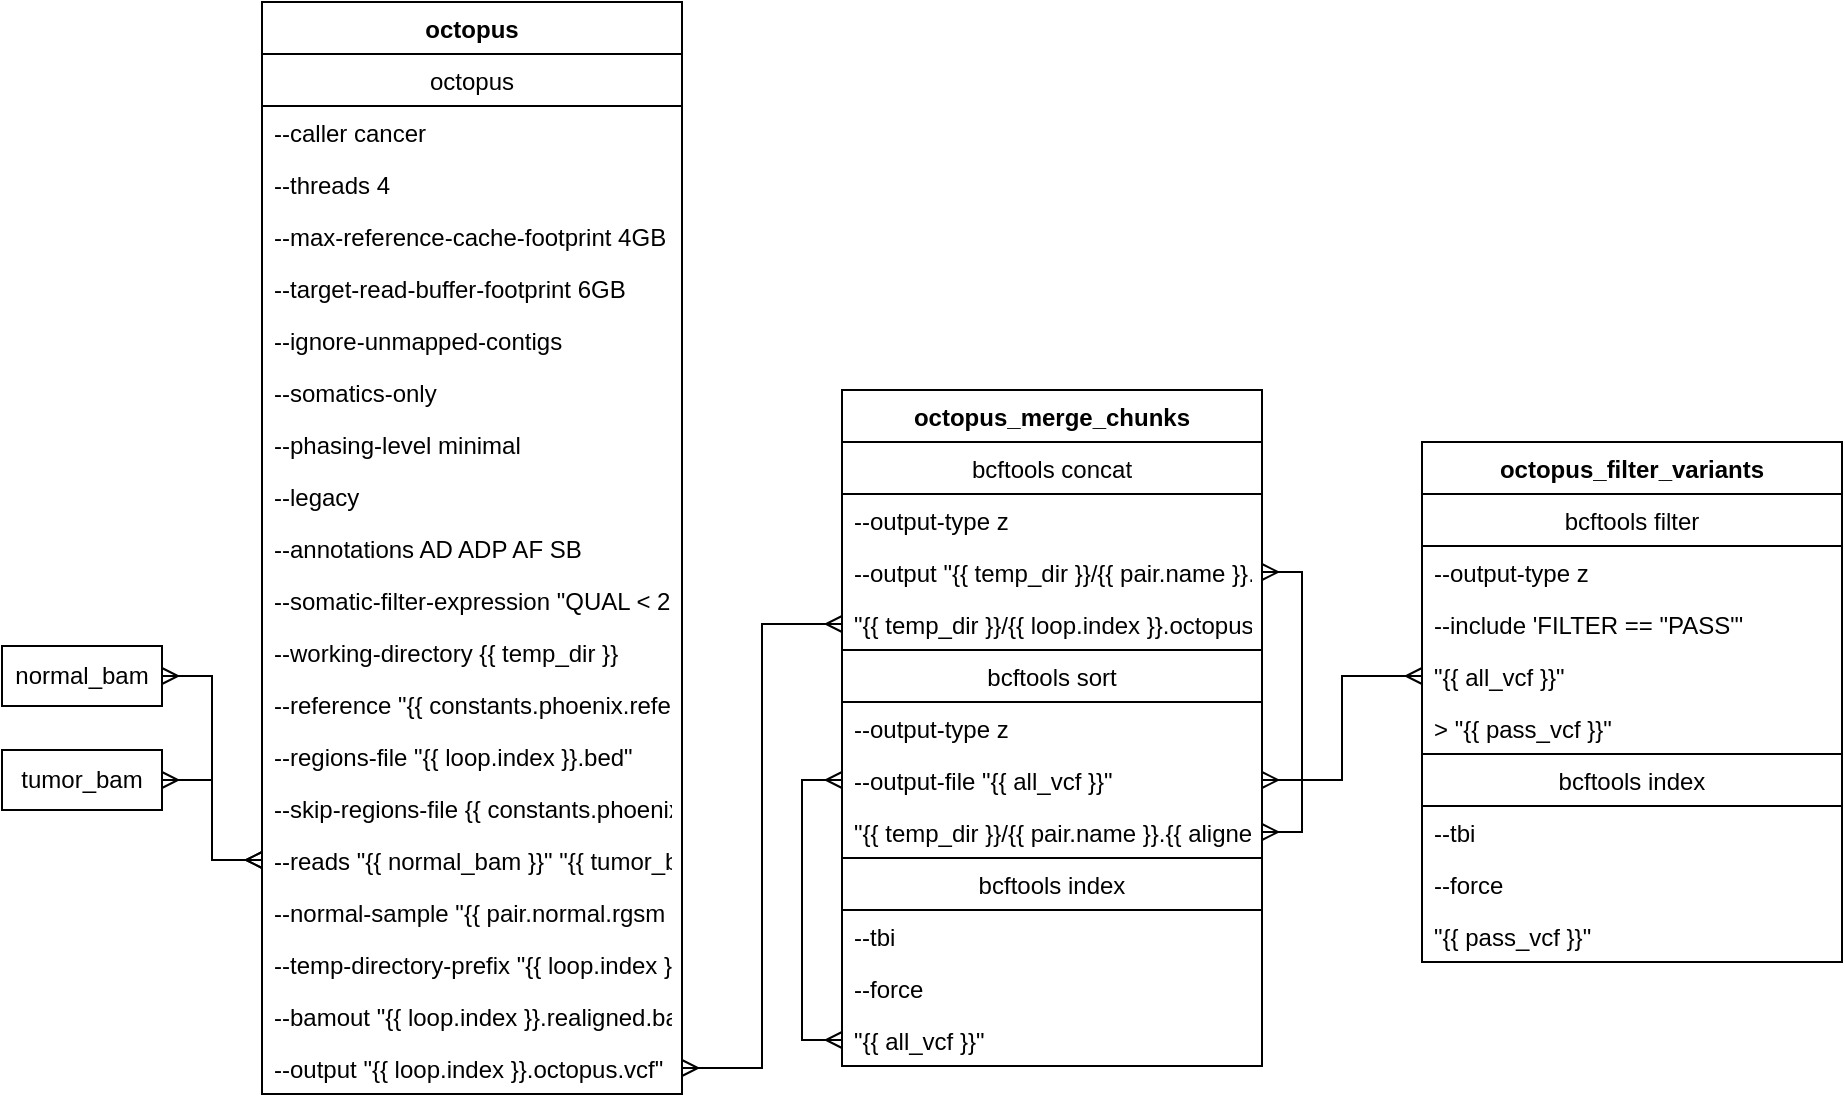 <mxfile version="15.2.9" type="github">
  <diagram id="xRnur_EDUO22pD7-YR2M" name="Page-1">
    <mxGraphModel dx="1240" dy="976" grid="1" gridSize="10" guides="1" tooltips="1" connect="1" arrows="1" fold="1" page="1" pageScale="1" pageWidth="1600" pageHeight="900" math="0" shadow="0">
      <root>
        <mxCell id="0" />
        <mxCell id="1" parent="0" />
        <mxCell id="yHdRcdkT7Z2g40atPfmT-1" style="edgeStyle=orthogonalEdgeStyle;rounded=0;orthogonalLoop=1;jettySize=auto;html=1;exitX=1;exitY=0.5;exitDx=0;exitDy=0;entryX=0;entryY=0.5;entryDx=0;entryDy=0;startArrow=ERmany;startFill=0;endArrow=ERmany;endFill=0;" parent="1" source="yHdRcdkT7Z2g40atPfmT-2" target="yHdRcdkT7Z2g40atPfmT-21" edge="1">
          <mxGeometry relative="1" as="geometry" />
        </mxCell>
        <mxCell id="yHdRcdkT7Z2g40atPfmT-2" value="normal_bam" style="whiteSpace=wrap;html=1;" parent="1" vertex="1">
          <mxGeometry x="140" y="472" width="80" height="30" as="geometry" />
        </mxCell>
        <mxCell id="yHdRcdkT7Z2g40atPfmT-3" style="edgeStyle=orthogonalEdgeStyle;rounded=0;orthogonalLoop=1;jettySize=auto;html=1;exitX=1;exitY=0.5;exitDx=0;exitDy=0;entryX=0;entryY=0.5;entryDx=0;entryDy=0;startArrow=ERmany;startFill=0;endArrow=ERmany;endFill=0;" parent="1" source="yHdRcdkT7Z2g40atPfmT-4" target="yHdRcdkT7Z2g40atPfmT-21" edge="1">
          <mxGeometry relative="1" as="geometry" />
        </mxCell>
        <mxCell id="yHdRcdkT7Z2g40atPfmT-4" value="tumor_bam" style="whiteSpace=wrap;html=1;" parent="1" vertex="1">
          <mxGeometry x="140" y="524" width="80" height="30" as="geometry" />
        </mxCell>
        <mxCell id="yHdRcdkT7Z2g40atPfmT-5" value="octopus" style="swimlane;fontStyle=1;childLayout=stackLayout;horizontal=1;startSize=26;fillColor=none;horizontalStack=0;resizeParent=1;resizeParentMax=0;resizeLast=0;collapsible=1;marginBottom=0;direction=east;" parent="1" vertex="1">
          <mxGeometry x="270" y="150" width="210" height="546" as="geometry">
            <mxRectangle x="270" y="344" width="90" height="26" as="alternateBounds" />
          </mxGeometry>
        </mxCell>
        <mxCell id="yHdRcdkT7Z2g40atPfmT-6" value="octopus" style="swimlane;fontStyle=0;childLayout=stackLayout;horizontal=1;startSize=26;fillColor=none;horizontalStack=0;resizeParent=1;resizeParentMax=0;resizeLast=0;collapsible=1;marginBottom=0;" parent="yHdRcdkT7Z2g40atPfmT-5" vertex="1">
          <mxGeometry y="26" width="210" height="520" as="geometry" />
        </mxCell>
        <mxCell id="yHdRcdkT7Z2g40atPfmT-7" value="--caller cancer" style="text;strokeColor=none;fillColor=none;align=left;verticalAlign=top;spacingLeft=4;spacingRight=4;overflow=hidden;rotatable=0;points=[[0,0.5],[1,0.5]];portConstraint=eastwest;" parent="yHdRcdkT7Z2g40atPfmT-6" vertex="1">
          <mxGeometry y="26" width="210" height="26" as="geometry" />
        </mxCell>
        <mxCell id="yHdRcdkT7Z2g40atPfmT-8" value="--threads 4" style="text;strokeColor=none;fillColor=none;align=left;verticalAlign=top;spacingLeft=4;spacingRight=4;overflow=hidden;rotatable=0;points=[[0,0.5],[1,0.5]];portConstraint=eastwest;" parent="yHdRcdkT7Z2g40atPfmT-6" vertex="1">
          <mxGeometry y="52" width="210" height="26" as="geometry" />
        </mxCell>
        <mxCell id="yHdRcdkT7Z2g40atPfmT-9" value="--max-reference-cache-footprint 4GB" style="text;strokeColor=none;fillColor=none;align=left;verticalAlign=top;spacingLeft=4;spacingRight=4;overflow=hidden;rotatable=0;points=[[0,0.5],[1,0.5]];portConstraint=eastwest;" parent="yHdRcdkT7Z2g40atPfmT-6" vertex="1">
          <mxGeometry y="78" width="210" height="26" as="geometry" />
        </mxCell>
        <mxCell id="yHdRcdkT7Z2g40atPfmT-10" value="--target-read-buffer-footprint 6GB" style="text;strokeColor=none;fillColor=none;align=left;verticalAlign=top;spacingLeft=4;spacingRight=4;overflow=hidden;rotatable=0;points=[[0,0.5],[1,0.5]];portConstraint=eastwest;" parent="yHdRcdkT7Z2g40atPfmT-6" vertex="1">
          <mxGeometry y="104" width="210" height="26" as="geometry" />
        </mxCell>
        <mxCell id="yHdRcdkT7Z2g40atPfmT-11" value="--ignore-unmapped-contigs" style="text;strokeColor=none;fillColor=none;align=left;verticalAlign=top;spacingLeft=4;spacingRight=4;overflow=hidden;rotatable=0;points=[[0,0.5],[1,0.5]];portConstraint=eastwest;" parent="yHdRcdkT7Z2g40atPfmT-6" vertex="1">
          <mxGeometry y="130" width="210" height="26" as="geometry" />
        </mxCell>
        <mxCell id="yHdRcdkT7Z2g40atPfmT-12" value="--somatics-only" style="text;strokeColor=none;fillColor=none;align=left;verticalAlign=top;spacingLeft=4;spacingRight=4;overflow=hidden;rotatable=0;points=[[0,0.5],[1,0.5]];portConstraint=eastwest;" parent="yHdRcdkT7Z2g40atPfmT-6" vertex="1">
          <mxGeometry y="156" width="210" height="26" as="geometry" />
        </mxCell>
        <mxCell id="yHdRcdkT7Z2g40atPfmT-13" value="--phasing-level minimal" style="text;strokeColor=none;fillColor=none;align=left;verticalAlign=top;spacingLeft=4;spacingRight=4;overflow=hidden;rotatable=0;points=[[0,0.5],[1,0.5]];portConstraint=eastwest;" parent="yHdRcdkT7Z2g40atPfmT-6" vertex="1">
          <mxGeometry y="182" width="210" height="26" as="geometry" />
        </mxCell>
        <mxCell id="yHdRcdkT7Z2g40atPfmT-14" value="--legacy" style="text;strokeColor=none;fillColor=none;align=left;verticalAlign=top;spacingLeft=4;spacingRight=4;overflow=hidden;rotatable=0;points=[[0,0.5],[1,0.5]];portConstraint=eastwest;" parent="yHdRcdkT7Z2g40atPfmT-6" vertex="1">
          <mxGeometry y="208" width="210" height="26" as="geometry" />
        </mxCell>
        <mxCell id="yHdRcdkT7Z2g40atPfmT-15" value="--annotations AD ADP AF SB" style="text;strokeColor=none;fillColor=none;align=left;verticalAlign=top;spacingLeft=4;spacingRight=4;overflow=hidden;rotatable=0;points=[[0,0.5],[1,0.5]];portConstraint=eastwest;" parent="yHdRcdkT7Z2g40atPfmT-6" vertex="1">
          <mxGeometry y="234" width="210" height="26" as="geometry" />
        </mxCell>
        <mxCell id="yHdRcdkT7Z2g40atPfmT-16" value="--somatic-filter-expression &quot;QUAL &lt; 2 | GQ &lt; 20 | MQ &lt; 30 | SMQ &lt; 40 | SD &gt; 0.9 | BQ &lt; 20 | DP &lt; 3 | MF &gt; 0.2 | NC &gt; 5 | FRF &gt; 0.5 | AD &lt; -1 | AF &lt; -1 | ADP &gt; 100000000 | SB &lt; -1 &quot;" style="text;strokeColor=none;fillColor=none;align=left;verticalAlign=top;spacingLeft=4;spacingRight=4;overflow=hidden;rotatable=0;points=[[0,0.5],[1,0.5]];portConstraint=eastwest;" parent="yHdRcdkT7Z2g40atPfmT-6" vertex="1">
          <mxGeometry y="260" width="210" height="26" as="geometry" />
        </mxCell>
        <mxCell id="yHdRcdkT7Z2g40atPfmT-17" value="--working-directory {{ temp_dir }}" style="text;strokeColor=none;fillColor=none;align=left;verticalAlign=top;spacingLeft=4;spacingRight=4;overflow=hidden;rotatable=0;points=[[0,0.5],[1,0.5]];portConstraint=eastwest;" parent="yHdRcdkT7Z2g40atPfmT-6" vertex="1">
          <mxGeometry y="286" width="210" height="26" as="geometry" />
        </mxCell>
        <mxCell id="yHdRcdkT7Z2g40atPfmT-18" value="--reference &quot;{{ constants.phoenix.reference_fasta }}&quot;" style="text;strokeColor=none;fillColor=none;align=left;verticalAlign=top;spacingLeft=4;spacingRight=4;overflow=hidden;rotatable=0;points=[[0,0.5],[1,0.5]];portConstraint=eastwest;" parent="yHdRcdkT7Z2g40atPfmT-6" vertex="1">
          <mxGeometry y="312" width="210" height="26" as="geometry" />
        </mxCell>
        <mxCell id="yHdRcdkT7Z2g40atPfmT-19" value="--regions-file &quot;{{ loop.index }}.bed&quot;" style="text;strokeColor=none;fillColor=none;align=left;verticalAlign=top;spacingLeft=4;spacingRight=4;overflow=hidden;rotatable=0;points=[[0,0.5],[1,0.5]];portConstraint=eastwest;" parent="yHdRcdkT7Z2g40atPfmT-6" vertex="1">
          <mxGeometry y="338" width="210" height="26" as="geometry" />
        </mxCell>
        <mxCell id="yHdRcdkT7Z2g40atPfmT-20" value="--skip-regions-file {{ constants.phoenix.black_list }}" style="text;strokeColor=none;fillColor=none;align=left;verticalAlign=top;spacingLeft=4;spacingRight=4;overflow=hidden;rotatable=0;points=[[0,0.5],[1,0.5]];portConstraint=eastwest;" parent="yHdRcdkT7Z2g40atPfmT-6" vertex="1">
          <mxGeometry y="364" width="210" height="26" as="geometry" />
        </mxCell>
        <mxCell id="yHdRcdkT7Z2g40atPfmT-21" value="--reads &quot;{{ normal_bam }}&quot; &quot;{{ tumor_bam }}&quot;" style="text;strokeColor=none;fillColor=none;align=left;verticalAlign=top;spacingLeft=4;spacingRight=4;overflow=hidden;rotatable=0;points=[[0,0.5],[1,0.5]];portConstraint=eastwest;" parent="yHdRcdkT7Z2g40atPfmT-6" vertex="1">
          <mxGeometry y="390" width="210" height="26" as="geometry" />
        </mxCell>
        <mxCell id="yHdRcdkT7Z2g40atPfmT-22" value="--normal-sample &quot;{{ pair.normal.rgsm }}&quot;" style="text;strokeColor=none;fillColor=none;align=left;verticalAlign=top;spacingLeft=4;spacingRight=4;overflow=hidden;rotatable=0;points=[[0,0.5],[1,0.5]];portConstraint=eastwest;" parent="yHdRcdkT7Z2g40atPfmT-6" vertex="1">
          <mxGeometry y="416" width="210" height="26" as="geometry" />
        </mxCell>
        <mxCell id="yHdRcdkT7Z2g40atPfmT-23" value="--temp-directory-prefix &quot;{{ loop.index }}&quot;" style="text;strokeColor=none;fillColor=none;align=left;verticalAlign=top;spacingLeft=4;spacingRight=4;overflow=hidden;rotatable=0;points=[[0,0.5],[1,0.5]];portConstraint=eastwest;" parent="yHdRcdkT7Z2g40atPfmT-6" vertex="1">
          <mxGeometry y="442" width="210" height="26" as="geometry" />
        </mxCell>
        <mxCell id="yHdRcdkT7Z2g40atPfmT-24" value="--bamout &quot;{{ loop.index }}.realigned.bam&quot;" style="text;strokeColor=none;fillColor=none;align=left;verticalAlign=top;spacingLeft=4;spacingRight=4;overflow=hidden;rotatable=0;points=[[0,0.5],[1,0.5]];portConstraint=eastwest;" parent="yHdRcdkT7Z2g40atPfmT-6" vertex="1">
          <mxGeometry y="468" width="210" height="26" as="geometry" />
        </mxCell>
        <mxCell id="yHdRcdkT7Z2g40atPfmT-25" value="--output &quot;{{ loop.index }}.octopus.vcf&quot;" style="text;strokeColor=none;fillColor=none;align=left;verticalAlign=top;spacingLeft=4;spacingRight=4;overflow=hidden;rotatable=0;points=[[0,0.5],[1,0.5]];portConstraint=eastwest;" parent="yHdRcdkT7Z2g40atPfmT-6" vertex="1">
          <mxGeometry y="494" width="210" height="26" as="geometry" />
        </mxCell>
        <mxCell id="yHdRcdkT7Z2g40atPfmT-26" value="octopus_merge_chunks" style="swimlane;fontStyle=1;childLayout=stackLayout;horizontal=1;startSize=26;fillColor=none;horizontalStack=0;resizeParent=1;resizeParentMax=0;resizeLast=0;collapsible=1;marginBottom=0;direction=east;" parent="1" vertex="1">
          <mxGeometry x="560" y="344" width="210" height="338" as="geometry">
            <mxRectangle x="270" y="344" width="90" height="26" as="alternateBounds" />
          </mxGeometry>
        </mxCell>
        <mxCell id="yHdRcdkT7Z2g40atPfmT-27" value="bcftools concat" style="swimlane;fontStyle=0;childLayout=stackLayout;horizontal=1;startSize=26;horizontalStack=0;resizeParent=1;resizeParentMax=0;resizeLast=0;collapsible=1;marginBottom=0;" parent="yHdRcdkT7Z2g40atPfmT-26" vertex="1">
          <mxGeometry y="26" width="210" height="312" as="geometry" />
        </mxCell>
        <mxCell id="yHdRcdkT7Z2g40atPfmT-28" value="--output-type z" style="text;strokeColor=none;fillColor=none;align=left;verticalAlign=top;spacingLeft=4;spacingRight=4;overflow=hidden;rotatable=0;points=[[0,0.5],[1,0.5]];portConstraint=eastwest;" parent="yHdRcdkT7Z2g40atPfmT-27" vertex="1">
          <mxGeometry y="26" width="210" height="26" as="geometry" />
        </mxCell>
        <mxCell id="yHdRcdkT7Z2g40atPfmT-29" style="edgeStyle=orthogonalEdgeStyle;rounded=0;orthogonalLoop=1;jettySize=auto;html=1;exitX=1;exitY=0.5;exitDx=0;exitDy=0;entryX=1;entryY=0.5;entryDx=0;entryDy=0;startArrow=ERmany;startFill=0;endArrow=ERmany;endFill=0;" parent="yHdRcdkT7Z2g40atPfmT-27" source="yHdRcdkT7Z2g40atPfmT-30" target="yHdRcdkT7Z2g40atPfmT-36" edge="1">
          <mxGeometry relative="1" as="geometry">
            <Array as="points">
              <mxPoint x="230" y="65" />
              <mxPoint x="230" y="195" />
            </Array>
          </mxGeometry>
        </mxCell>
        <mxCell id="yHdRcdkT7Z2g40atPfmT-30" value="--output &quot;{{ temp_dir }}/{{ pair.name }}.{{ aligner }}.octopus.legacy.all.uns.vcf.gz&quot;" style="text;strokeColor=none;fillColor=none;align=left;verticalAlign=top;spacingLeft=4;spacingRight=4;overflow=hidden;rotatable=0;points=[[0,0.5],[1,0.5]];portConstraint=eastwest;" parent="yHdRcdkT7Z2g40atPfmT-27" vertex="1">
          <mxGeometry y="52" width="210" height="26" as="geometry" />
        </mxCell>
        <mxCell id="yHdRcdkT7Z2g40atPfmT-31" value="&quot;{{ temp_dir }}/{{ loop.index }}.octopus.legacy.vcf&quot;" style="text;strokeColor=none;fillColor=none;align=left;verticalAlign=top;spacingLeft=4;spacingRight=4;overflow=hidden;rotatable=0;points=[[0,0.5],[1,0.5]];portConstraint=eastwest;" parent="yHdRcdkT7Z2g40atPfmT-27" vertex="1">
          <mxGeometry y="78" width="210" height="26" as="geometry" />
        </mxCell>
        <mxCell id="yHdRcdkT7Z2g40atPfmT-32" value="bcftools sort" style="swimlane;fontStyle=0;childLayout=stackLayout;horizontal=1;startSize=26;fillColor=none;horizontalStack=0;resizeParent=1;resizeParentMax=0;resizeLast=0;collapsible=1;marginBottom=0;" parent="yHdRcdkT7Z2g40atPfmT-27" vertex="1">
          <mxGeometry y="104" width="210" height="208" as="geometry" />
        </mxCell>
        <mxCell id="yHdRcdkT7Z2g40atPfmT-33" value="--output-type z" style="text;strokeColor=none;fillColor=none;align=left;verticalAlign=top;spacingLeft=4;spacingRight=4;overflow=hidden;rotatable=0;points=[[0,0.5],[1,0.5]];portConstraint=eastwest;" parent="yHdRcdkT7Z2g40atPfmT-32" vertex="1">
          <mxGeometry y="26" width="210" height="26" as="geometry" />
        </mxCell>
        <mxCell id="yHdRcdkT7Z2g40atPfmT-34" style="edgeStyle=orthogonalEdgeStyle;rounded=0;orthogonalLoop=1;jettySize=auto;html=1;exitX=0;exitY=0.5;exitDx=0;exitDy=0;entryX=0;entryY=0.5;entryDx=0;entryDy=0;startArrow=ERmany;startFill=0;endArrow=ERmany;endFill=0;" parent="yHdRcdkT7Z2g40atPfmT-32" source="yHdRcdkT7Z2g40atPfmT-35" target="yHdRcdkT7Z2g40atPfmT-40" edge="1">
          <mxGeometry relative="1" as="geometry" />
        </mxCell>
        <mxCell id="yHdRcdkT7Z2g40atPfmT-35" value="--output-file &quot;{{ all_vcf }}&quot;" style="text;strokeColor=none;fillColor=none;align=left;verticalAlign=top;spacingLeft=4;spacingRight=4;overflow=hidden;rotatable=0;points=[[0,0.5],[1,0.5]];portConstraint=eastwest;" parent="yHdRcdkT7Z2g40atPfmT-32" vertex="1">
          <mxGeometry y="52" width="210" height="26" as="geometry" />
        </mxCell>
        <mxCell id="yHdRcdkT7Z2g40atPfmT-36" value="&quot;{{ temp_dir }}/{{ pair.name }}.{{ aligner }}.octopus.legacy.all.uns.vcf.gz&quot;" style="text;strokeColor=none;fillColor=none;align=left;verticalAlign=top;spacingLeft=4;spacingRight=4;overflow=hidden;rotatable=0;points=[[0,0.5],[1,0.5]];portConstraint=eastwest;" parent="yHdRcdkT7Z2g40atPfmT-32" vertex="1">
          <mxGeometry y="78" width="210" height="26" as="geometry" />
        </mxCell>
        <mxCell id="yHdRcdkT7Z2g40atPfmT-37" value="bcftools index" style="swimlane;fontStyle=0;childLayout=stackLayout;horizontal=1;startSize=26;fillColor=none;horizontalStack=0;resizeParent=1;resizeParentMax=0;resizeLast=0;collapsible=1;marginBottom=0;" parent="yHdRcdkT7Z2g40atPfmT-32" vertex="1">
          <mxGeometry y="104" width="210" height="104" as="geometry" />
        </mxCell>
        <mxCell id="yHdRcdkT7Z2g40atPfmT-38" value="--tbi" style="text;strokeColor=none;fillColor=none;align=left;verticalAlign=top;spacingLeft=4;spacingRight=4;overflow=hidden;rotatable=0;points=[[0,0.5],[1,0.5]];portConstraint=eastwest;" parent="yHdRcdkT7Z2g40atPfmT-37" vertex="1">
          <mxGeometry y="26" width="210" height="26" as="geometry" />
        </mxCell>
        <mxCell id="yHdRcdkT7Z2g40atPfmT-39" value="--force" style="text;strokeColor=none;fillColor=none;align=left;verticalAlign=top;spacingLeft=4;spacingRight=4;overflow=hidden;rotatable=0;points=[[0,0.5],[1,0.5]];portConstraint=eastwest;" parent="yHdRcdkT7Z2g40atPfmT-37" vertex="1">
          <mxGeometry y="52" width="210" height="26" as="geometry" />
        </mxCell>
        <mxCell id="yHdRcdkT7Z2g40atPfmT-40" value="&quot;{{ all_vcf }}&quot;" style="text;strokeColor=none;fillColor=none;align=left;verticalAlign=top;spacingLeft=4;spacingRight=4;overflow=hidden;rotatable=0;points=[[0,0.5],[1,0.5]];portConstraint=eastwest;" parent="yHdRcdkT7Z2g40atPfmT-37" vertex="1">
          <mxGeometry y="78" width="210" height="26" as="geometry" />
        </mxCell>
        <mxCell id="yHdRcdkT7Z2g40atPfmT-41" style="edgeStyle=orthogonalEdgeStyle;rounded=0;orthogonalLoop=1;jettySize=auto;html=1;exitX=0;exitY=0.5;exitDx=0;exitDy=0;entryX=1;entryY=0.5;entryDx=0;entryDy=0;startArrow=ERmany;startFill=0;endArrow=ERmany;endFill=0;" parent="1" source="yHdRcdkT7Z2g40atPfmT-31" target="yHdRcdkT7Z2g40atPfmT-25" edge="1">
          <mxGeometry relative="1" as="geometry" />
        </mxCell>
        <mxCell id="yHdRcdkT7Z2g40atPfmT-42" value="octopus_filter_variants" style="swimlane;fontStyle=1;childLayout=stackLayout;horizontal=1;startSize=26;fillColor=none;horizontalStack=0;resizeParent=1;resizeParentMax=0;resizeLast=0;collapsible=1;marginBottom=0;direction=east;" parent="1" vertex="1">
          <mxGeometry x="850" y="370" width="210" height="260" as="geometry">
            <mxRectangle x="270" y="344" width="90" height="26" as="alternateBounds" />
          </mxGeometry>
        </mxCell>
        <mxCell id="yHdRcdkT7Z2g40atPfmT-43" value="bcftools filter" style="swimlane;fontStyle=0;childLayout=stackLayout;horizontal=1;startSize=26;fillColor=none;horizontalStack=0;resizeParent=1;resizeParentMax=0;resizeLast=0;collapsible=1;marginBottom=0;" parent="yHdRcdkT7Z2g40atPfmT-42" vertex="1">
          <mxGeometry y="26" width="210" height="234" as="geometry" />
        </mxCell>
        <mxCell id="yHdRcdkT7Z2g40atPfmT-44" value="--output-type z" style="text;strokeColor=none;fillColor=none;align=left;verticalAlign=top;spacingLeft=4;spacingRight=4;overflow=hidden;rotatable=0;points=[[0,0.5],[1,0.5]];portConstraint=eastwest;" parent="yHdRcdkT7Z2g40atPfmT-43" vertex="1">
          <mxGeometry y="26" width="210" height="26" as="geometry" />
        </mxCell>
        <mxCell id="yHdRcdkT7Z2g40atPfmT-45" value="--include &#39;FILTER == &quot;PASS&quot;&#39;" style="text;strokeColor=none;fillColor=none;align=left;verticalAlign=top;spacingLeft=4;spacingRight=4;overflow=hidden;rotatable=0;points=[[0,0.5],[1,0.5]];portConstraint=eastwest;" parent="yHdRcdkT7Z2g40atPfmT-43" vertex="1">
          <mxGeometry y="52" width="210" height="26" as="geometry" />
        </mxCell>
        <mxCell id="yHdRcdkT7Z2g40atPfmT-46" value="&quot;{{ all_vcf }}&quot;" style="text;strokeColor=none;fillColor=none;align=left;verticalAlign=top;spacingLeft=4;spacingRight=4;overflow=hidden;rotatable=0;points=[[0,0.5],[1,0.5]];portConstraint=eastwest;" parent="yHdRcdkT7Z2g40atPfmT-43" vertex="1">
          <mxGeometry y="78" width="210" height="26" as="geometry" />
        </mxCell>
        <mxCell id="yHdRcdkT7Z2g40atPfmT-47" value="&gt; &quot;{{ pass_vcf }}&quot;" style="text;strokeColor=none;fillColor=none;align=left;verticalAlign=top;spacingLeft=4;spacingRight=4;overflow=hidden;rotatable=0;points=[[0,0.5],[1,0.5]];portConstraint=eastwest;" parent="yHdRcdkT7Z2g40atPfmT-43" vertex="1">
          <mxGeometry y="104" width="210" height="26" as="geometry" />
        </mxCell>
        <mxCell id="yHdRcdkT7Z2g40atPfmT-48" value="bcftools index" style="swimlane;fontStyle=0;childLayout=stackLayout;horizontal=1;startSize=26;fillColor=none;horizontalStack=0;resizeParent=1;resizeParentMax=0;resizeLast=0;collapsible=1;marginBottom=0;" parent="yHdRcdkT7Z2g40atPfmT-43" vertex="1">
          <mxGeometry y="130" width="210" height="104" as="geometry" />
        </mxCell>
        <mxCell id="yHdRcdkT7Z2g40atPfmT-49" value="--tbi" style="text;strokeColor=none;fillColor=none;align=left;verticalAlign=top;spacingLeft=4;spacingRight=4;overflow=hidden;rotatable=0;points=[[0,0.5],[1,0.5]];portConstraint=eastwest;" parent="yHdRcdkT7Z2g40atPfmT-48" vertex="1">
          <mxGeometry y="26" width="210" height="26" as="geometry" />
        </mxCell>
        <mxCell id="yHdRcdkT7Z2g40atPfmT-50" value="--force" style="text;strokeColor=none;fillColor=none;align=left;verticalAlign=top;spacingLeft=4;spacingRight=4;overflow=hidden;rotatable=0;points=[[0,0.5],[1,0.5]];portConstraint=eastwest;" parent="yHdRcdkT7Z2g40atPfmT-48" vertex="1">
          <mxGeometry y="52" width="210" height="26" as="geometry" />
        </mxCell>
        <mxCell id="yHdRcdkT7Z2g40atPfmT-51" value="&quot;{{ pass_vcf }}&quot;" style="text;strokeColor=none;fillColor=none;align=left;verticalAlign=top;spacingLeft=4;spacingRight=4;overflow=hidden;rotatable=0;points=[[0,0.5],[1,0.5]];portConstraint=eastwest;" parent="yHdRcdkT7Z2g40atPfmT-48" vertex="1">
          <mxGeometry y="78" width="210" height="26" as="geometry" />
        </mxCell>
        <mxCell id="yHdRcdkT7Z2g40atPfmT-52" style="edgeStyle=orthogonalEdgeStyle;rounded=0;orthogonalLoop=1;jettySize=auto;html=1;exitX=1;exitY=0.5;exitDx=0;exitDy=0;entryX=0;entryY=0.5;entryDx=0;entryDy=0;startArrow=ERmany;startFill=0;endArrow=ERmany;endFill=0;" parent="1" source="yHdRcdkT7Z2g40atPfmT-35" target="yHdRcdkT7Z2g40atPfmT-46" edge="1">
          <mxGeometry relative="1" as="geometry" />
        </mxCell>
      </root>
    </mxGraphModel>
  </diagram>
</mxfile>
